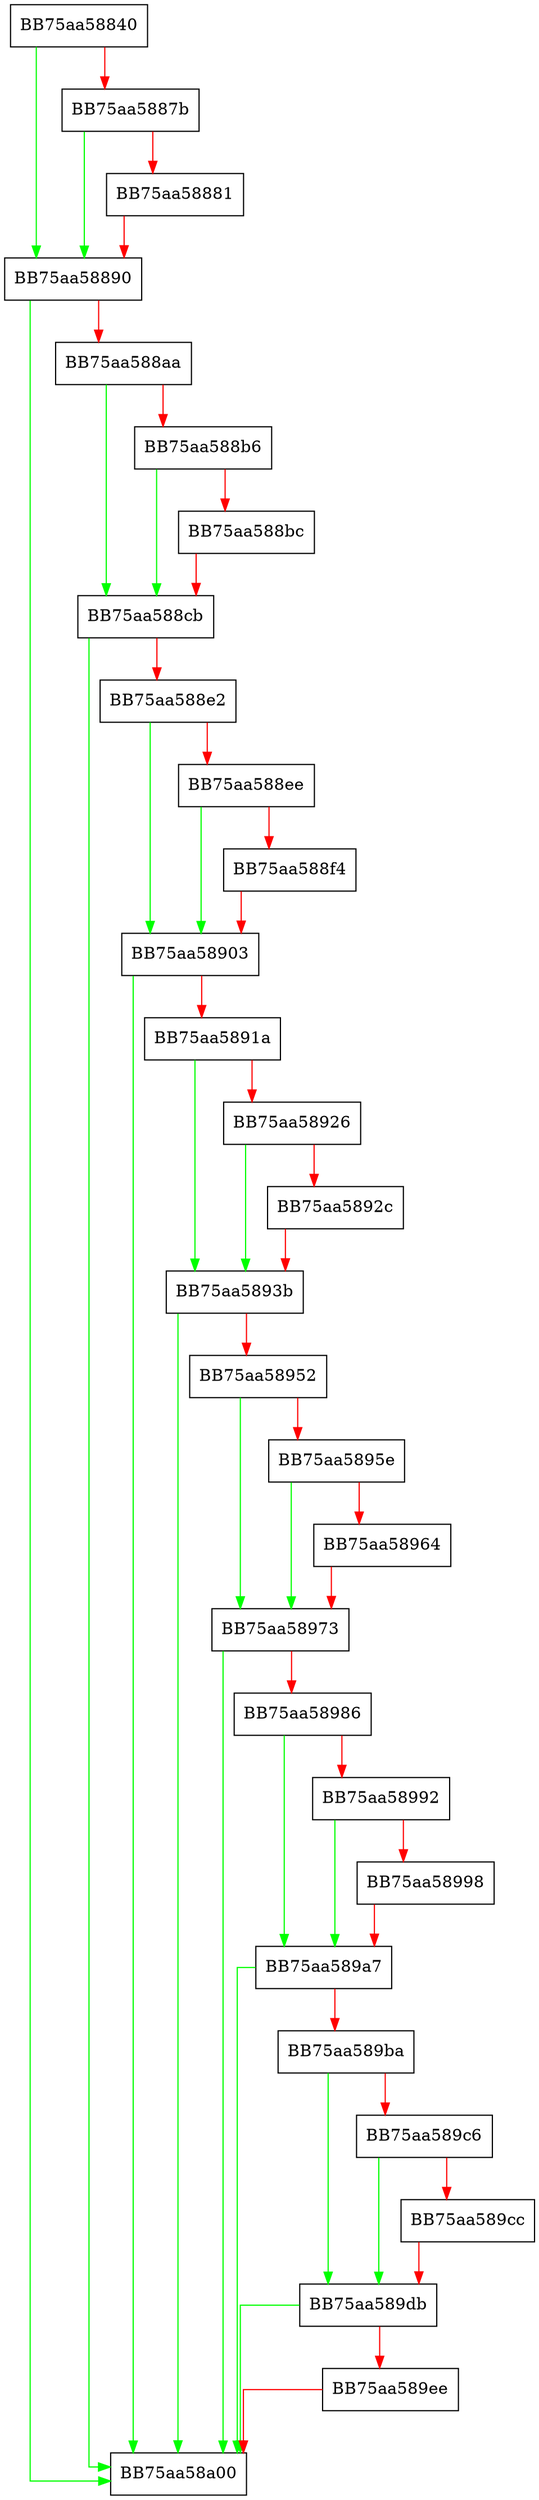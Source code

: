 digraph unpack {
  node [shape="box"];
  graph [splines=ortho];
  BB75aa58840 -> BB75aa58890 [color="green"];
  BB75aa58840 -> BB75aa5887b [color="red"];
  BB75aa5887b -> BB75aa58890 [color="green"];
  BB75aa5887b -> BB75aa58881 [color="red"];
  BB75aa58881 -> BB75aa58890 [color="red"];
  BB75aa58890 -> BB75aa58a00 [color="green"];
  BB75aa58890 -> BB75aa588aa [color="red"];
  BB75aa588aa -> BB75aa588cb [color="green"];
  BB75aa588aa -> BB75aa588b6 [color="red"];
  BB75aa588b6 -> BB75aa588cb [color="green"];
  BB75aa588b6 -> BB75aa588bc [color="red"];
  BB75aa588bc -> BB75aa588cb [color="red"];
  BB75aa588cb -> BB75aa58a00 [color="green"];
  BB75aa588cb -> BB75aa588e2 [color="red"];
  BB75aa588e2 -> BB75aa58903 [color="green"];
  BB75aa588e2 -> BB75aa588ee [color="red"];
  BB75aa588ee -> BB75aa58903 [color="green"];
  BB75aa588ee -> BB75aa588f4 [color="red"];
  BB75aa588f4 -> BB75aa58903 [color="red"];
  BB75aa58903 -> BB75aa58a00 [color="green"];
  BB75aa58903 -> BB75aa5891a [color="red"];
  BB75aa5891a -> BB75aa5893b [color="green"];
  BB75aa5891a -> BB75aa58926 [color="red"];
  BB75aa58926 -> BB75aa5893b [color="green"];
  BB75aa58926 -> BB75aa5892c [color="red"];
  BB75aa5892c -> BB75aa5893b [color="red"];
  BB75aa5893b -> BB75aa58a00 [color="green"];
  BB75aa5893b -> BB75aa58952 [color="red"];
  BB75aa58952 -> BB75aa58973 [color="green"];
  BB75aa58952 -> BB75aa5895e [color="red"];
  BB75aa5895e -> BB75aa58973 [color="green"];
  BB75aa5895e -> BB75aa58964 [color="red"];
  BB75aa58964 -> BB75aa58973 [color="red"];
  BB75aa58973 -> BB75aa58a00 [color="green"];
  BB75aa58973 -> BB75aa58986 [color="red"];
  BB75aa58986 -> BB75aa589a7 [color="green"];
  BB75aa58986 -> BB75aa58992 [color="red"];
  BB75aa58992 -> BB75aa589a7 [color="green"];
  BB75aa58992 -> BB75aa58998 [color="red"];
  BB75aa58998 -> BB75aa589a7 [color="red"];
  BB75aa589a7 -> BB75aa58a00 [color="green"];
  BB75aa589a7 -> BB75aa589ba [color="red"];
  BB75aa589ba -> BB75aa589db [color="green"];
  BB75aa589ba -> BB75aa589c6 [color="red"];
  BB75aa589c6 -> BB75aa589db [color="green"];
  BB75aa589c6 -> BB75aa589cc [color="red"];
  BB75aa589cc -> BB75aa589db [color="red"];
  BB75aa589db -> BB75aa58a00 [color="green"];
  BB75aa589db -> BB75aa589ee [color="red"];
  BB75aa589ee -> BB75aa58a00 [color="red"];
}